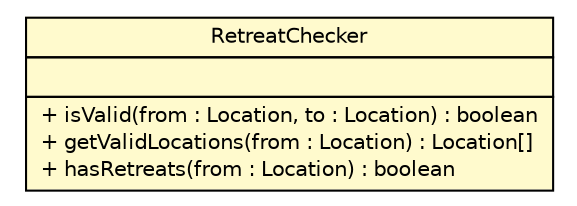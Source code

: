 #!/usr/local/bin/dot
#
# Class diagram 
# Generated by UMLGraph version 5.2 (http://www.umlgraph.org/)
#

digraph G {
	edge [fontname="Helvetica",fontsize=10,labelfontname="Helvetica",labelfontsize=10];
	node [fontname="Helvetica",fontsize=10,shape=plaintext];
	nodesep=0.25;
	ranksep=0.5;
	// dip.process.RetreatChecker
	c6103 [label=<<table title="dip.process.RetreatChecker" border="0" cellborder="1" cellspacing="0" cellpadding="2" port="p" bgcolor="lemonChiffon" href="./RetreatChecker.html">
		<tr><td><table border="0" cellspacing="0" cellpadding="1">
<tr><td align="center" balign="center"> RetreatChecker </td></tr>
		</table></td></tr>
		<tr><td><table border="0" cellspacing="0" cellpadding="1">
<tr><td align="left" balign="left">  </td></tr>
		</table></td></tr>
		<tr><td><table border="0" cellspacing="0" cellpadding="1">
<tr><td align="left" balign="left"> + isValid(from : Location, to : Location) : boolean </td></tr>
<tr><td align="left" balign="left"> + getValidLocations(from : Location) : Location[] </td></tr>
<tr><td align="left" balign="left"> + hasRetreats(from : Location) : boolean </td></tr>
		</table></td></tr>
		</table>>, fontname="Helvetica", fontcolor="black", fontsize=10.0];
}

